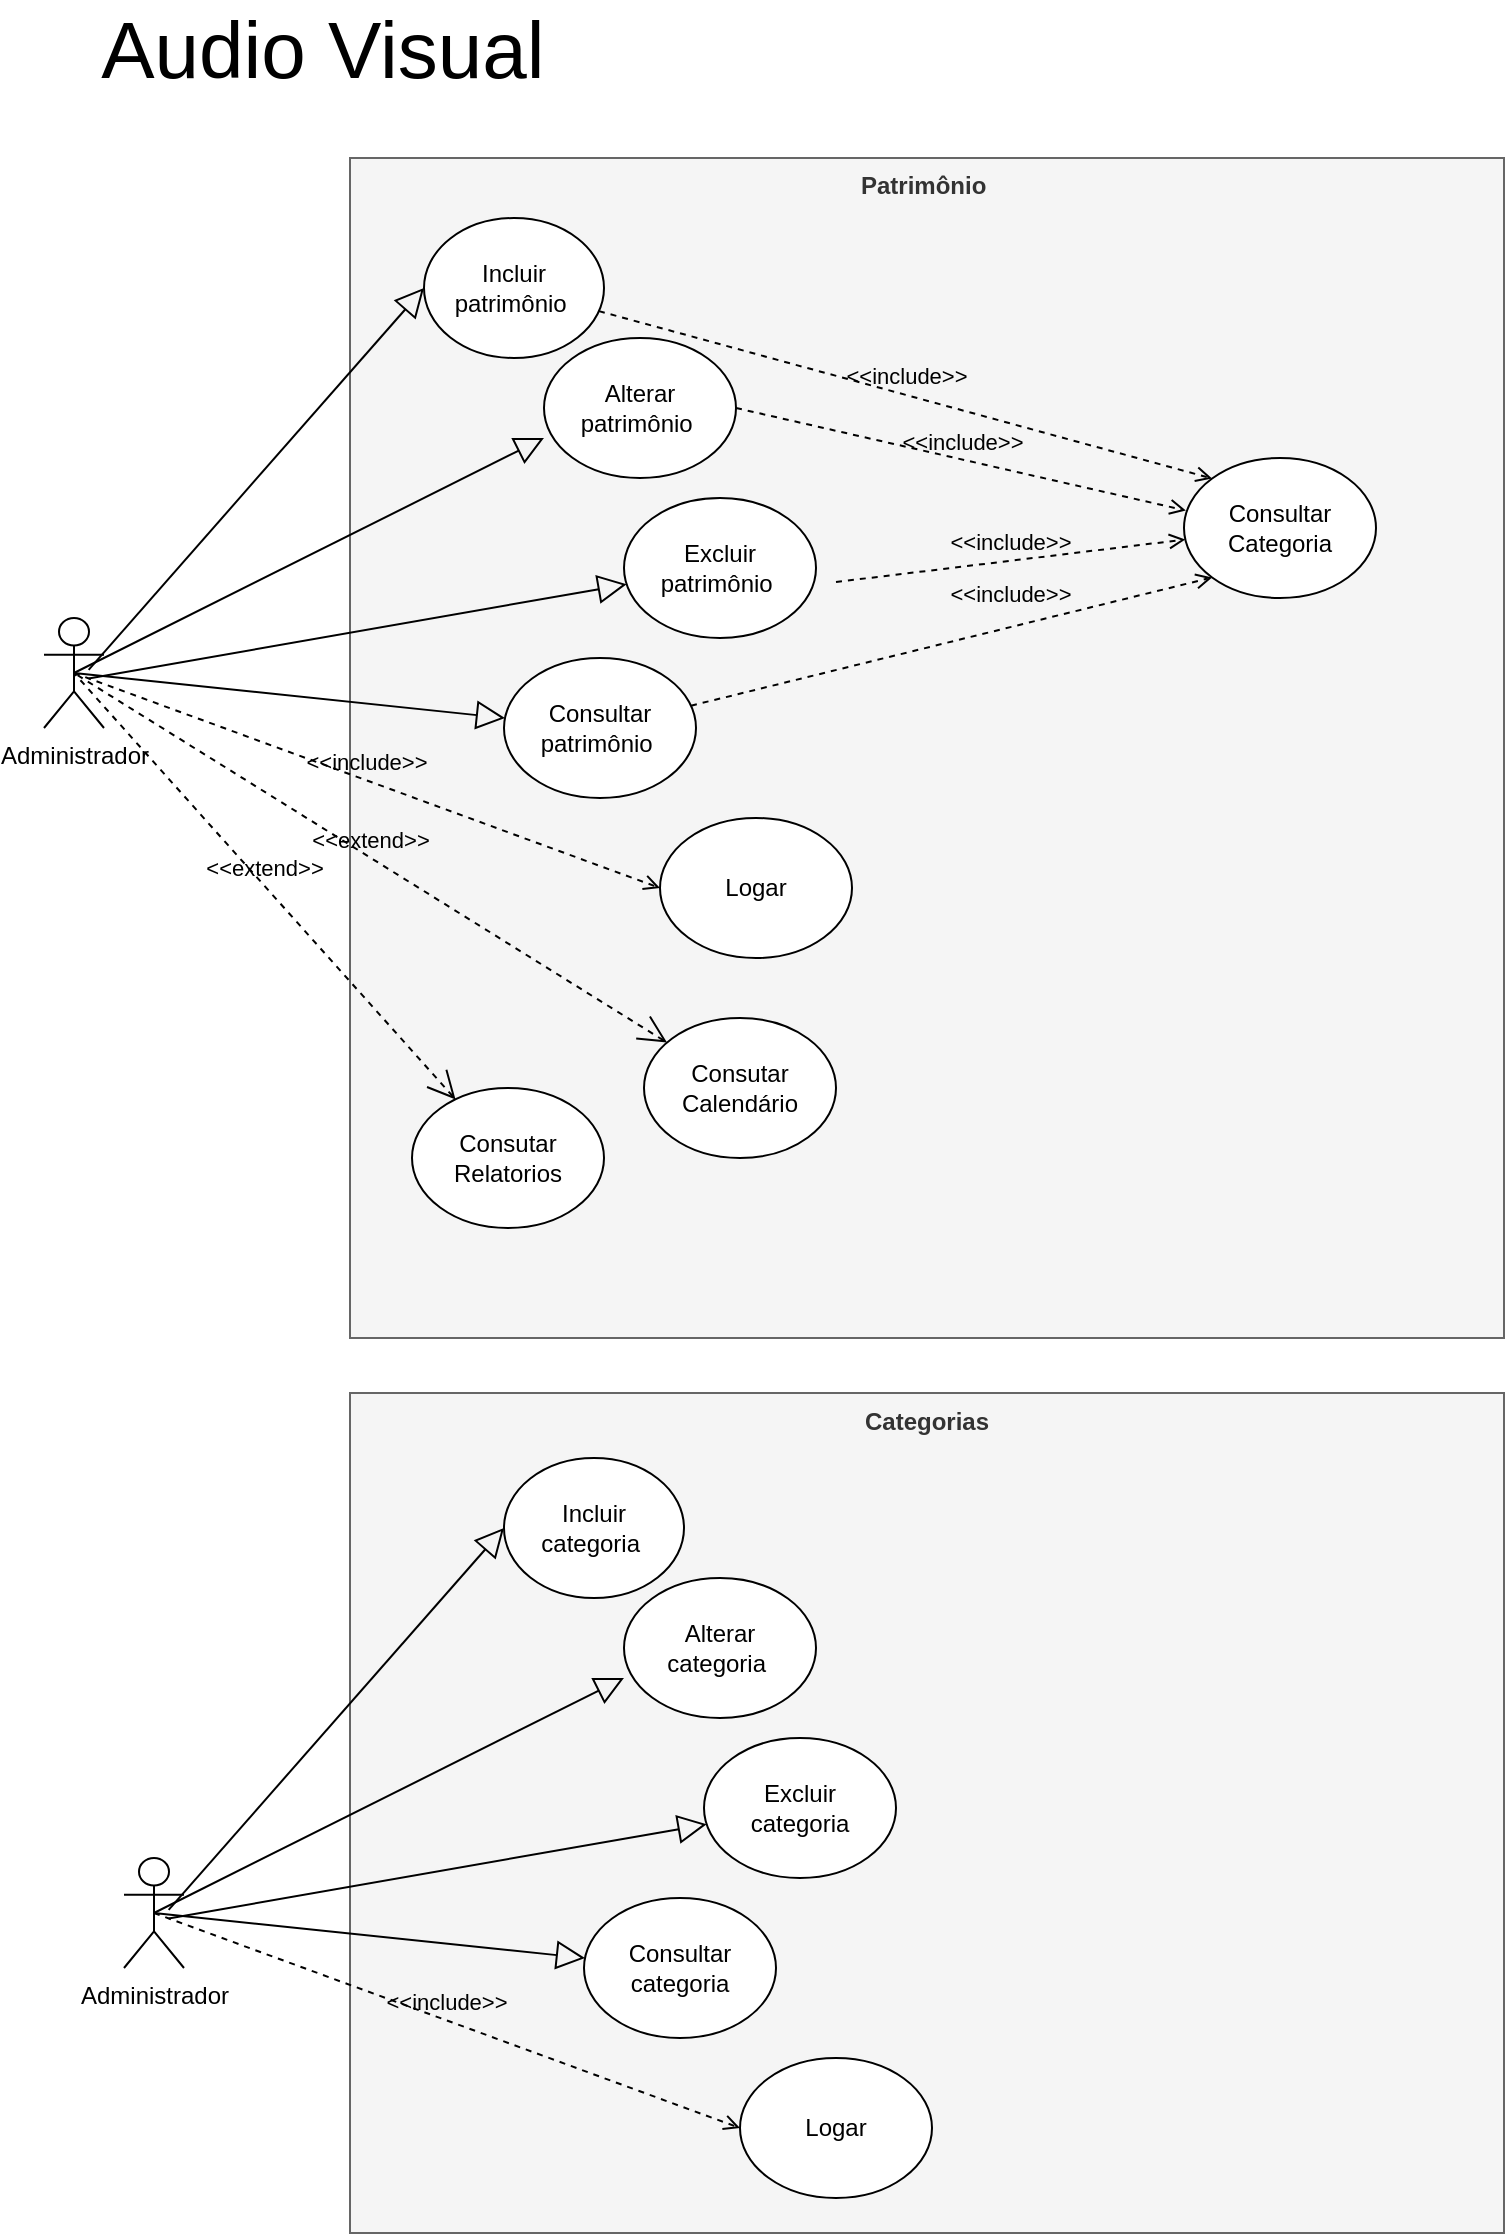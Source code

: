 <mxfile version="21.1.2" type="github">
  <diagram name="Página-1" id="rkHG6nmuOjkpt8-TUzvK">
    <mxGraphModel dx="794" dy="477" grid="1" gridSize="10" guides="1" tooltips="1" connect="1" arrows="1" fold="1" page="1" pageScale="1" pageWidth="827" pageHeight="1169" math="0" shadow="0">
      <root>
        <mxCell id="0" />
        <mxCell id="1" parent="0" />
        <mxCell id="XnEvQe8ai3ZGjiJY6H-x-5" value="Patrimônio&amp;nbsp;" style="shape=rect;html=1;verticalAlign=top;fontStyle=1;whiteSpace=wrap;align=center;fillColor=#f5f5f5;fontColor=#333333;strokeColor=#666666;" parent="1" vertex="1">
          <mxGeometry x="193" y="80" width="577" height="590" as="geometry" />
        </mxCell>
        <mxCell id="XnEvQe8ai3ZGjiJY6H-x-2" value="Incluir patrimônio&amp;nbsp;" style="ellipse;whiteSpace=wrap;html=1;" parent="1" vertex="1">
          <mxGeometry x="230" y="110" width="90" height="70" as="geometry" />
        </mxCell>
        <mxCell id="XnEvQe8ai3ZGjiJY6H-x-3" value="Administrador&lt;br&gt;" style="shape=umlActor;html=1;verticalLabelPosition=bottom;verticalAlign=top;align=center;" parent="1" vertex="1">
          <mxGeometry x="40" y="310" width="30" height="55" as="geometry" />
        </mxCell>
        <mxCell id="XnEvQe8ai3ZGjiJY6H-x-4" value="" style="edgeStyle=none;html=1;endArrow=block;endFill=0;endSize=12;verticalAlign=bottom;rounded=0;entryX=0;entryY=0.5;entryDx=0;entryDy=0;exitX=0.744;exitY=0.472;exitDx=0;exitDy=0;exitPerimeter=0;" parent="1" source="XnEvQe8ai3ZGjiJY6H-x-3" target="XnEvQe8ai3ZGjiJY6H-x-2" edge="1">
          <mxGeometry width="160" relative="1" as="geometry">
            <mxPoint x="120" y="215" as="sourcePoint" />
            <mxPoint x="280" y="215" as="targetPoint" />
          </mxGeometry>
        </mxCell>
        <mxCell id="XnEvQe8ai3ZGjiJY6H-x-7" value="Alterar patrimônio&amp;nbsp;" style="ellipse;whiteSpace=wrap;html=1;" parent="1" vertex="1">
          <mxGeometry x="290" y="170" width="96" height="70" as="geometry" />
        </mxCell>
        <mxCell id="XnEvQe8ai3ZGjiJY6H-x-8" value="Excluir patrimônio&amp;nbsp;" style="ellipse;whiteSpace=wrap;html=1;" parent="1" vertex="1">
          <mxGeometry x="330" y="250" width="96" height="70" as="geometry" />
        </mxCell>
        <mxCell id="XnEvQe8ai3ZGjiJY6H-x-13" value="" style="edgeStyle=none;html=1;endArrow=block;endFill=0;endSize=12;verticalAlign=bottom;rounded=0;entryX=0;entryY=0.714;entryDx=0;entryDy=0;entryPerimeter=0;exitX=0.5;exitY=0.5;exitDx=0;exitDy=0;exitPerimeter=0;" parent="1" source="XnEvQe8ai3ZGjiJY6H-x-3" target="XnEvQe8ai3ZGjiJY6H-x-7" edge="1">
          <mxGeometry width="160" relative="1" as="geometry">
            <mxPoint x="130" y="294.5" as="sourcePoint" />
            <mxPoint x="290" y="294.5" as="targetPoint" />
          </mxGeometry>
        </mxCell>
        <mxCell id="XnEvQe8ai3ZGjiJY6H-x-14" value="" style="edgeStyle=none;html=1;endArrow=block;endFill=0;endSize=12;verticalAlign=bottom;rounded=0;exitX=0.744;exitY=0.55;exitDx=0;exitDy=0;exitPerimeter=0;" parent="1" source="XnEvQe8ai3ZGjiJY6H-x-3" target="XnEvQe8ai3ZGjiJY6H-x-8" edge="1">
          <mxGeometry width="160" relative="1" as="geometry">
            <mxPoint x="140" y="364.5" as="sourcePoint" />
            <mxPoint x="360" y="325" as="targetPoint" />
          </mxGeometry>
        </mxCell>
        <mxCell id="XnEvQe8ai3ZGjiJY6H-x-19" value="Consultar patrimônio&amp;nbsp;" style="ellipse;whiteSpace=wrap;html=1;" parent="1" vertex="1">
          <mxGeometry x="270" y="330" width="96" height="70" as="geometry" />
        </mxCell>
        <mxCell id="XnEvQe8ai3ZGjiJY6H-x-20" value="" style="edgeStyle=none;html=1;endArrow=block;endFill=0;endSize=12;verticalAlign=bottom;rounded=0;exitX=0.5;exitY=0.5;exitDx=0;exitDy=0;exitPerimeter=0;" parent="1" source="XnEvQe8ai3ZGjiJY6H-x-3" target="XnEvQe8ai3ZGjiJY6H-x-19" edge="1">
          <mxGeometry width="160" relative="1" as="geometry">
            <mxPoint x="80" y="305" as="sourcePoint" />
            <mxPoint x="400" y="320" as="targetPoint" />
          </mxGeometry>
        </mxCell>
        <mxCell id="XnEvQe8ai3ZGjiJY6H-x-22" value="Logar" style="ellipse;whiteSpace=wrap;html=1;" parent="1" vertex="1">
          <mxGeometry x="348" y="410" width="96" height="70" as="geometry" />
        </mxCell>
        <mxCell id="XnEvQe8ai3ZGjiJY6H-x-25" value="&amp;lt;&amp;lt;include&amp;gt;&amp;gt;" style="edgeStyle=none;html=1;endArrow=open;verticalAlign=bottom;dashed=1;labelBackgroundColor=none;rounded=0;exitX=0.5;exitY=0.5;exitDx=0;exitDy=0;exitPerimeter=0;entryX=0;entryY=0.5;entryDx=0;entryDy=0;" parent="1" source="XnEvQe8ai3ZGjiJY6H-x-3" target="XnEvQe8ai3ZGjiJY6H-x-22" edge="1">
          <mxGeometry width="160" relative="1" as="geometry">
            <mxPoint x="130" y="455" as="sourcePoint" />
            <mxPoint x="290" y="455" as="targetPoint" />
          </mxGeometry>
        </mxCell>
        <mxCell id="QimY8xbkl2on-bAjsN7t-3" value="Audio Visual&amp;nbsp;" style="text;html=1;strokeColor=none;fillColor=none;align=center;verticalAlign=middle;whiteSpace=wrap;rounded=0;fontSize=40;" parent="1" vertex="1">
          <mxGeometry x="20" y="10" width="330" height="30" as="geometry" />
        </mxCell>
        <mxCell id="IfJ1QCMbeDYxTQooLl67-1" value="Consutar&lt;br&gt;Calendário" style="ellipse;whiteSpace=wrap;html=1;" vertex="1" parent="1">
          <mxGeometry x="340" y="510" width="96" height="70" as="geometry" />
        </mxCell>
        <mxCell id="IfJ1QCMbeDYxTQooLl67-3" value="&amp;lt;&amp;lt;extend&amp;gt;&amp;gt;" style="edgeStyle=none;html=1;startArrow=open;endArrow=none;startSize=12;verticalAlign=bottom;dashed=1;labelBackgroundColor=none;rounded=0;entryX=0.5;entryY=0.5;entryDx=0;entryDy=0;entryPerimeter=0;" edge="1" parent="1" source="IfJ1QCMbeDYxTQooLl67-1" target="XnEvQe8ai3ZGjiJY6H-x-3">
          <mxGeometry width="160" relative="1" as="geometry">
            <mxPoint x="294" y="670" as="sourcePoint" />
            <mxPoint x="214" y="440" as="targetPoint" />
          </mxGeometry>
        </mxCell>
        <mxCell id="IfJ1QCMbeDYxTQooLl67-4" value="Consutar&lt;br&gt;Relatorios" style="ellipse;whiteSpace=wrap;html=1;" vertex="1" parent="1">
          <mxGeometry x="224" y="545" width="96" height="70" as="geometry" />
        </mxCell>
        <mxCell id="IfJ1QCMbeDYxTQooLl67-5" value="&amp;lt;&amp;lt;extend&amp;gt;&amp;gt;" style="edgeStyle=none;html=1;startArrow=open;endArrow=none;startSize=12;verticalAlign=bottom;dashed=1;labelBackgroundColor=none;rounded=0;entryX=0.5;entryY=0.5;entryDx=0;entryDy=0;entryPerimeter=0;" edge="1" parent="1" source="IfJ1QCMbeDYxTQooLl67-4" target="XnEvQe8ai3ZGjiJY6H-x-3">
          <mxGeometry width="160" relative="1" as="geometry">
            <mxPoint x="479" y="631" as="sourcePoint" />
            <mxPoint x="75" y="320" as="targetPoint" />
          </mxGeometry>
        </mxCell>
        <mxCell id="IfJ1QCMbeDYxTQooLl67-8" value="Consultar&lt;br&gt;Categoria" style="ellipse;whiteSpace=wrap;html=1;" vertex="1" parent="1">
          <mxGeometry x="610" y="230" width="96" height="70" as="geometry" />
        </mxCell>
        <mxCell id="IfJ1QCMbeDYxTQooLl67-9" value="&amp;lt;&amp;lt;include&amp;gt;&amp;gt;" style="edgeStyle=none;html=1;endArrow=open;verticalAlign=bottom;dashed=1;labelBackgroundColor=none;rounded=0;entryX=0;entryY=0;entryDx=0;entryDy=0;" edge="1" parent="1" source="XnEvQe8ai3ZGjiJY6H-x-2" target="IfJ1QCMbeDYxTQooLl67-8">
          <mxGeometry width="160" relative="1" as="geometry">
            <mxPoint x="366" y="120" as="sourcePoint" />
            <mxPoint x="659" y="227" as="targetPoint" />
          </mxGeometry>
        </mxCell>
        <mxCell id="IfJ1QCMbeDYxTQooLl67-10" value="&amp;lt;&amp;lt;include&amp;gt;&amp;gt;" style="edgeStyle=none;html=1;endArrow=open;verticalAlign=bottom;dashed=1;labelBackgroundColor=none;rounded=0;entryX=0.01;entryY=0.375;entryDx=0;entryDy=0;entryPerimeter=0;exitX=1;exitY=0.5;exitDx=0;exitDy=0;" edge="1" parent="1" source="XnEvQe8ai3ZGjiJY6H-x-7" target="IfJ1QCMbeDYxTQooLl67-8">
          <mxGeometry width="160" relative="1" as="geometry">
            <mxPoint x="406" y="220" as="sourcePoint" />
            <mxPoint x="616" y="250" as="targetPoint" />
          </mxGeometry>
        </mxCell>
        <mxCell id="IfJ1QCMbeDYxTQooLl67-11" value="&amp;lt;&amp;lt;include&amp;gt;&amp;gt;" style="edgeStyle=none;html=1;endArrow=open;verticalAlign=bottom;dashed=1;labelBackgroundColor=none;rounded=0;" edge="1" parent="1" target="IfJ1QCMbeDYxTQooLl67-8">
          <mxGeometry width="160" relative="1" as="geometry">
            <mxPoint x="436" y="292" as="sourcePoint" />
            <mxPoint x="641" y="298" as="targetPoint" />
          </mxGeometry>
        </mxCell>
        <mxCell id="IfJ1QCMbeDYxTQooLl67-12" value="&amp;lt;&amp;lt;include&amp;gt;&amp;gt;" style="edgeStyle=none;html=1;endArrow=open;verticalAlign=bottom;dashed=1;labelBackgroundColor=none;rounded=0;entryX=0;entryY=1;entryDx=0;entryDy=0;" edge="1" parent="1" source="XnEvQe8ai3ZGjiJY6H-x-19" target="IfJ1QCMbeDYxTQooLl67-8">
          <mxGeometry x="0.232" y="8" width="160" relative="1" as="geometry">
            <mxPoint x="393" y="356" as="sourcePoint" />
            <mxPoint x="570" y="310" as="targetPoint" />
            <mxPoint x="1" as="offset" />
          </mxGeometry>
        </mxCell>
        <mxCell id="IfJ1QCMbeDYxTQooLl67-13" value="Categorias&lt;br&gt;" style="shape=rect;html=1;verticalAlign=top;fontStyle=1;whiteSpace=wrap;align=center;fillColor=#f5f5f5;fontColor=#333333;strokeColor=#666666;" vertex="1" parent="1">
          <mxGeometry x="193" y="697.5" width="577" height="420" as="geometry" />
        </mxCell>
        <mxCell id="IfJ1QCMbeDYxTQooLl67-19" value="Incluir categoria&amp;nbsp;" style="ellipse;whiteSpace=wrap;html=1;" vertex="1" parent="1">
          <mxGeometry x="270" y="730" width="90" height="70" as="geometry" />
        </mxCell>
        <mxCell id="IfJ1QCMbeDYxTQooLl67-20" value="Administrador&lt;br&gt;" style="shape=umlActor;html=1;verticalLabelPosition=bottom;verticalAlign=top;align=center;" vertex="1" parent="1">
          <mxGeometry x="80" y="930" width="30" height="55" as="geometry" />
        </mxCell>
        <mxCell id="IfJ1QCMbeDYxTQooLl67-21" value="" style="edgeStyle=none;html=1;endArrow=block;endFill=0;endSize=12;verticalAlign=bottom;rounded=0;entryX=0;entryY=0.5;entryDx=0;entryDy=0;exitX=0.744;exitY=0.472;exitDx=0;exitDy=0;exitPerimeter=0;" edge="1" parent="1" source="IfJ1QCMbeDYxTQooLl67-20" target="IfJ1QCMbeDYxTQooLl67-19">
          <mxGeometry width="160" relative="1" as="geometry">
            <mxPoint x="160" y="835" as="sourcePoint" />
            <mxPoint x="320" y="835" as="targetPoint" />
          </mxGeometry>
        </mxCell>
        <mxCell id="IfJ1QCMbeDYxTQooLl67-22" value="Alterar &lt;br&gt;categoria&amp;nbsp;" style="ellipse;whiteSpace=wrap;html=1;" vertex="1" parent="1">
          <mxGeometry x="330" y="790" width="96" height="70" as="geometry" />
        </mxCell>
        <mxCell id="IfJ1QCMbeDYxTQooLl67-23" value="Excluir &lt;br&gt;categoria" style="ellipse;whiteSpace=wrap;html=1;" vertex="1" parent="1">
          <mxGeometry x="370" y="870" width="96" height="70" as="geometry" />
        </mxCell>
        <mxCell id="IfJ1QCMbeDYxTQooLl67-24" value="" style="edgeStyle=none;html=1;endArrow=block;endFill=0;endSize=12;verticalAlign=bottom;rounded=0;entryX=0;entryY=0.714;entryDx=0;entryDy=0;entryPerimeter=0;exitX=0.5;exitY=0.5;exitDx=0;exitDy=0;exitPerimeter=0;" edge="1" parent="1" source="IfJ1QCMbeDYxTQooLl67-20" target="IfJ1QCMbeDYxTQooLl67-22">
          <mxGeometry width="160" relative="1" as="geometry">
            <mxPoint x="170" y="914.5" as="sourcePoint" />
            <mxPoint x="330" y="914.5" as="targetPoint" />
          </mxGeometry>
        </mxCell>
        <mxCell id="IfJ1QCMbeDYxTQooLl67-25" value="" style="edgeStyle=none;html=1;endArrow=block;endFill=0;endSize=12;verticalAlign=bottom;rounded=0;exitX=0.744;exitY=0.55;exitDx=0;exitDy=0;exitPerimeter=0;" edge="1" parent="1" source="IfJ1QCMbeDYxTQooLl67-20" target="IfJ1QCMbeDYxTQooLl67-23">
          <mxGeometry width="160" relative="1" as="geometry">
            <mxPoint x="180" y="984.5" as="sourcePoint" />
            <mxPoint x="400" y="945" as="targetPoint" />
          </mxGeometry>
        </mxCell>
        <mxCell id="IfJ1QCMbeDYxTQooLl67-27" value="Consultar categoria" style="ellipse;whiteSpace=wrap;html=1;" vertex="1" parent="1">
          <mxGeometry x="310" y="950" width="96" height="70" as="geometry" />
        </mxCell>
        <mxCell id="IfJ1QCMbeDYxTQooLl67-28" value="" style="edgeStyle=none;html=1;endArrow=block;endFill=0;endSize=12;verticalAlign=bottom;rounded=0;exitX=0.5;exitY=0.5;exitDx=0;exitDy=0;exitPerimeter=0;" edge="1" parent="1" source="IfJ1QCMbeDYxTQooLl67-20" target="IfJ1QCMbeDYxTQooLl67-27">
          <mxGeometry width="160" relative="1" as="geometry">
            <mxPoint x="120" y="925" as="sourcePoint" />
            <mxPoint x="440" y="940" as="targetPoint" />
          </mxGeometry>
        </mxCell>
        <mxCell id="IfJ1QCMbeDYxTQooLl67-29" value="Logar" style="ellipse;whiteSpace=wrap;html=1;" vertex="1" parent="1">
          <mxGeometry x="388" y="1030" width="96" height="70" as="geometry" />
        </mxCell>
        <mxCell id="IfJ1QCMbeDYxTQooLl67-30" value="&amp;lt;&amp;lt;include&amp;gt;&amp;gt;" style="edgeStyle=none;html=1;endArrow=open;verticalAlign=bottom;dashed=1;labelBackgroundColor=none;rounded=0;exitX=0.5;exitY=0.5;exitDx=0;exitDy=0;exitPerimeter=0;entryX=0;entryY=0.5;entryDx=0;entryDy=0;" edge="1" parent="1" source="IfJ1QCMbeDYxTQooLl67-20" target="IfJ1QCMbeDYxTQooLl67-29">
          <mxGeometry width="160" relative="1" as="geometry">
            <mxPoint x="170" y="1075" as="sourcePoint" />
            <mxPoint x="330" y="1075" as="targetPoint" />
          </mxGeometry>
        </mxCell>
      </root>
    </mxGraphModel>
  </diagram>
</mxfile>
